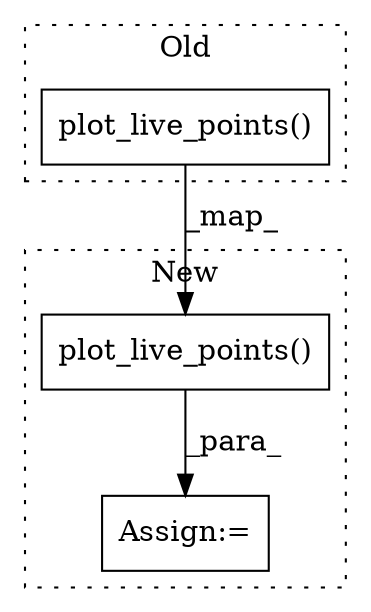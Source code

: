 digraph G {
subgraph cluster0 {
1 [label="plot_live_points()" a="75" s="678,711" l="22,16" shape="box"];
label = "Old";
style="dotted";
}
subgraph cluster1 {
2 [label="plot_live_points()" a="75" s="684,717" l="22,16" shape="box"];
3 [label="Assign:=" a="68" s="681" l="3" shape="box"];
label = "New";
style="dotted";
}
1 -> 2 [label="_map_"];
2 -> 3 [label="_para_"];
}